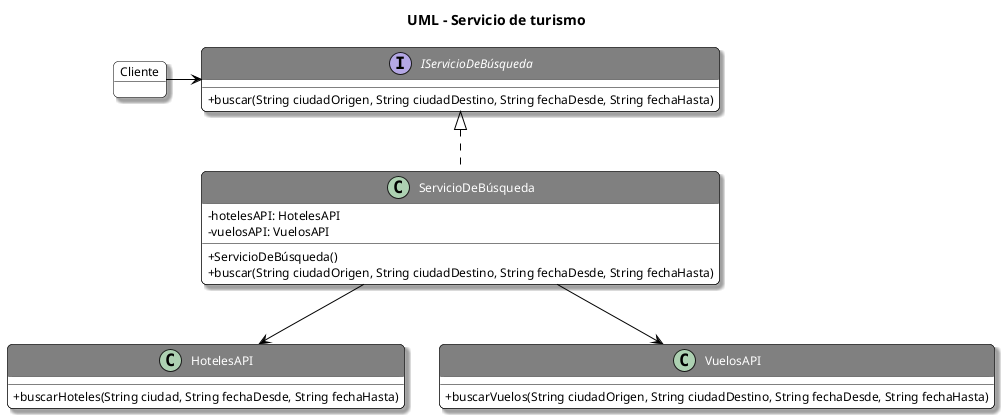 @startuml
'https://plantuml.com/class-diagram

'___________STYLES___________
title UML - Servicio de turismo
skinparam classAttributeIconSize 0
skinparam backgroundColor White
skinparam RoundCorner 10
skinparam Shadowing true

skinparam class {
    ArrowColor Black
    BackgroundColor White
    HeaderBackgroundColor Gray
    BorderColor Black
    FontColor White
    FontSize 14
    AttributeFontSize 12
}

skinparam object{
    ArrowColor Black
    BackgroundColor White
    BorderColor Black
    FontColor Black
    FontSize 14
    AttributeFontSize 12
}

skinparam note {
    BackgroundColor LightYellow
    BorderColor Black
}

'___________UML___________

object Cliente{
}

interface IServicioDeBúsqueda{
+buscar(String ciudadOrigen, String ciudadDestino, String fechaDesde, String fechaHasta)
}

class ServicioDeBúsqueda{
-hotelesAPI: HotelesAPI
-vuelosAPI: VuelosAPI
+ServicioDeBúsqueda()
+buscar(String ciudadOrigen, String ciudadDestino, String fechaDesde, String fechaHasta)
}

class HotelesAPI{
+buscarHoteles(String ciudad, String fechaDesde, String fechaHasta)
}

class VuelosAPI{
+buscarVuelos(String ciudadOrigen, String ciudadDestino, String fechaDesde, String fechaHasta)
}

Cliente ->IServicioDeBúsqueda
IServicioDeBúsqueda <|.. ServicioDeBúsqueda
ServicioDeBúsqueda --> HotelesAPI
ServicioDeBúsqueda --> VuelosAPI

@enduml